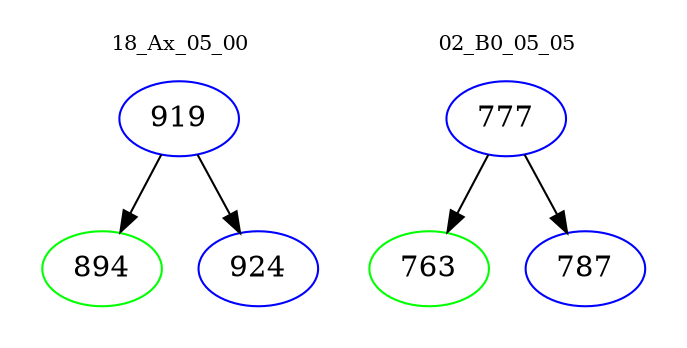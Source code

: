 digraph{
subgraph cluster_0 {
color = white
label = "18_Ax_05_00";
fontsize=10;
T0_919 [label="919", color="blue"]
T0_919 -> T0_894 [color="black"]
T0_894 [label="894", color="green"]
T0_919 -> T0_924 [color="black"]
T0_924 [label="924", color="blue"]
}
subgraph cluster_1 {
color = white
label = "02_B0_05_05";
fontsize=10;
T1_777 [label="777", color="blue"]
T1_777 -> T1_763 [color="black"]
T1_763 [label="763", color="green"]
T1_777 -> T1_787 [color="black"]
T1_787 [label="787", color="blue"]
}
}
